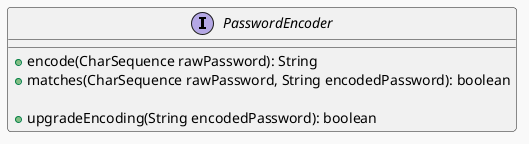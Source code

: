 @startuml
'https://plantuml.com/class-diagram
!theme mars

interface PasswordEncoder {
  +encode(CharSequence rawPassword): String
  +matches(CharSequence rawPassword, String encodedPassword): boolean

  +upgradeEncoding(String encodedPassword): boolean
}

@enduml